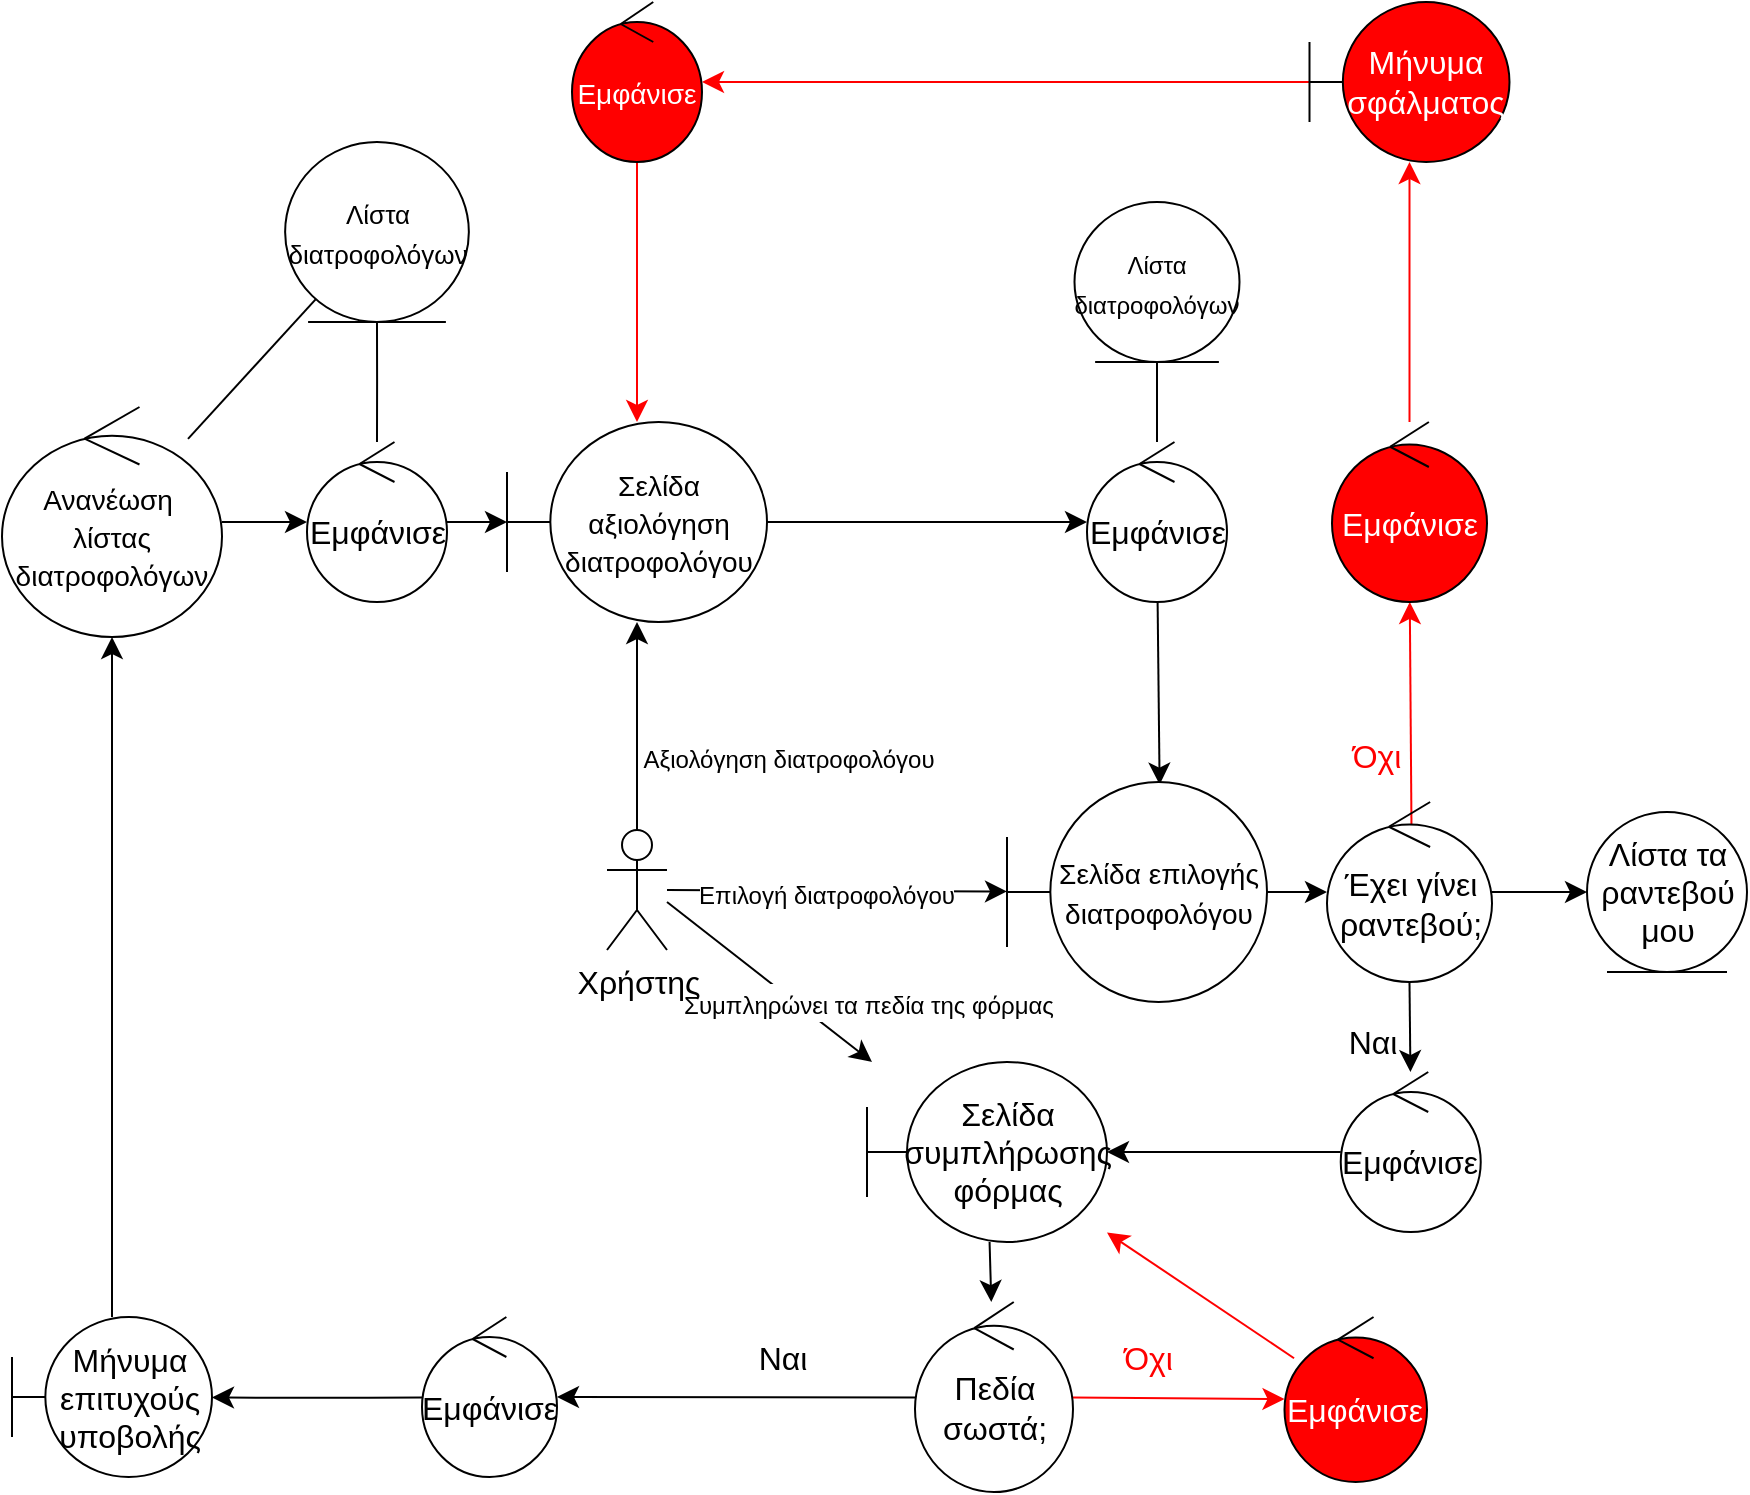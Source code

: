 <mxfile version="20.8.16" type="device"><diagram name="Σελίδα-1" id="CsE6YNoTUhBlBd0UO_HM"><mxGraphModel dx="1050" dy="613" grid="1" gridSize="10" guides="1" tooltips="1" connect="1" arrows="1" fold="1" page="1" pageScale="1" pageWidth="1169" pageHeight="827" math="0" shadow="0"><root><mxCell id="0"/><mxCell id="1" parent="0"/><mxCell id="NPoixGDkpMfQCLvvEqdP-10" value="" style="edgeStyle=none;curved=1;rounded=0;orthogonalLoop=1;jettySize=auto;html=1;fontSize=12;startSize=8;endSize=8;strokeColor=#000000;" parent="1" source="NPoixGDkpMfQCLvvEqdP-7" target="NPoixGDkpMfQCLvvEqdP-9" edge="1"><mxGeometry relative="1" as="geometry"/></mxCell><mxCell id="NPoixGDkpMfQCLvvEqdP-25" value="&lt;font style=&quot;font-size: 12px;&quot;&gt;Αξιολόγηση διατροφολόγου&lt;/font&gt;" style="edgeLabel;html=1;align=center;verticalAlign=middle;resizable=0;points=[];fontSize=16;fontColor=#000000;" parent="NPoixGDkpMfQCLvvEqdP-10" vertex="1" connectable="0"><mxGeometry x="-0.293" relative="1" as="geometry"><mxPoint x="75" as="offset"/></mxGeometry></mxCell><mxCell id="NPoixGDkpMfQCLvvEqdP-23" value="" style="edgeStyle=none;curved=1;rounded=0;orthogonalLoop=1;jettySize=auto;html=1;fontSize=12;startSize=8;endSize=8;strokeColor=#000000;" parent="1" source="NPoixGDkpMfQCLvvEqdP-7" target="NPoixGDkpMfQCLvvEqdP-15" edge="1"><mxGeometry relative="1" as="geometry"/></mxCell><mxCell id="NPoixGDkpMfQCLvvEqdP-24" value="&lt;font style=&quot;font-size: 12px;&quot;&gt;Επιλογή διατροφολόγου&lt;/font&gt;" style="edgeLabel;html=1;align=center;verticalAlign=middle;resizable=0;points=[];fontSize=16;fontColor=#000000;" parent="NPoixGDkpMfQCLvvEqdP-23" vertex="1" connectable="0"><mxGeometry x="-0.175" y="-3" relative="1" as="geometry"><mxPoint x="9" y="-3" as="offset"/></mxGeometry></mxCell><mxCell id="NPoixGDkpMfQCLvvEqdP-34" value="" style="edgeStyle=none;curved=1;rounded=0;orthogonalLoop=1;jettySize=auto;html=1;fontSize=12;startSize=8;endSize=8;strokeColor=#000000;" parent="1" source="NPoixGDkpMfQCLvvEqdP-7" edge="1"><mxGeometry relative="1" as="geometry"><Array as="points"><mxPoint x="332.5" y="450"/></Array><mxPoint x="435" y="530" as="targetPoint"/></mxGeometry></mxCell><mxCell id="NPoixGDkpMfQCLvvEqdP-35" value="&lt;font style=&quot;font-size: 12px;&quot;&gt;Συμπληρώνει τα πεδία της φόρμας&lt;/font&gt;" style="edgeLabel;html=1;align=center;verticalAlign=middle;resizable=0;points=[];fontSize=16;fontColor=#000000;" parent="NPoixGDkpMfQCLvvEqdP-34" vertex="1" connectable="0"><mxGeometry x="0.15" relative="1" as="geometry"><mxPoint x="41" y="4" as="offset"/></mxGeometry></mxCell><mxCell id="NPoixGDkpMfQCLvvEqdP-7" value="Χρήστης" style="shape=umlActor;verticalLabelPosition=bottom;verticalAlign=top;html=1;outlineConnect=0;fontSize=16;" parent="1" vertex="1"><mxGeometry x="302.5" y="414" width="30" height="60" as="geometry"/></mxCell><mxCell id="NPoixGDkpMfQCLvvEqdP-13" value="" style="edgeStyle=none;curved=1;rounded=0;orthogonalLoop=1;jettySize=auto;html=1;fontSize=12;startSize=8;endSize=8;strokeColor=#000000;" parent="1" source="NPoixGDkpMfQCLvvEqdP-9" target="NPoixGDkpMfQCLvvEqdP-11" edge="1"><mxGeometry relative="1" as="geometry"/></mxCell><mxCell id="NPoixGDkpMfQCLvvEqdP-9" value="&lt;font style=&quot;font-size: 14px;&quot;&gt;Σελίδα αξιολόγηση διατροφολόγου&lt;/font&gt;" style="shape=umlBoundary;whiteSpace=wrap;html=1;fontSize=16;strokeColor=#000000;fontColor=#000000;" parent="1" vertex="1"><mxGeometry x="252.5" y="210" width="130" height="100" as="geometry"/></mxCell><mxCell id="NPoixGDkpMfQCLvvEqdP-14" value="" style="edgeStyle=none;curved=1;rounded=0;orthogonalLoop=1;jettySize=auto;html=1;fontSize=12;startSize=8;endSize=8;strokeColor=#000000;endArrow=none;endFill=0;" parent="1" source="NPoixGDkpMfQCLvvEqdP-11" target="NPoixGDkpMfQCLvvEqdP-12" edge="1"><mxGeometry relative="1" as="geometry"/></mxCell><mxCell id="NPoixGDkpMfQCLvvEqdP-16" value="" style="edgeStyle=none;curved=1;rounded=0;orthogonalLoop=1;jettySize=auto;html=1;fontSize=12;startSize=8;endSize=8;entryX=0.587;entryY=0.012;entryDx=0;entryDy=0;entryPerimeter=0;strokeColor=#000000;" parent="1" source="NPoixGDkpMfQCLvvEqdP-11" target="NPoixGDkpMfQCLvvEqdP-15" edge="1"><mxGeometry relative="1" as="geometry"/></mxCell><mxCell id="NPoixGDkpMfQCLvvEqdP-11" value="&lt;font&gt;Εμφάνισε&lt;/font&gt;" style="ellipse;shape=umlControl;whiteSpace=wrap;html=1;fontSize=16;strokeColor=#000000;fontColor=#000000;" parent="1" vertex="1"><mxGeometry x="542.5" y="220" width="70" height="80" as="geometry"/></mxCell><mxCell id="NPoixGDkpMfQCLvvEqdP-12" value="&lt;font style=&quot;font-size: 12px;&quot;&gt;Λίστα διατροφολόγων&lt;/font&gt;" style="ellipse;shape=umlEntity;whiteSpace=wrap;html=1;fontSize=16;strokeColor=#000000;fontColor=#000000;" parent="1" vertex="1"><mxGeometry x="536.25" y="100" width="82.5" height="80" as="geometry"/></mxCell><mxCell id="NPoixGDkpMfQCLvvEqdP-26" value="" style="edgeStyle=none;curved=1;rounded=0;orthogonalLoop=1;jettySize=auto;html=1;fontSize=12;startSize=8;endSize=8;strokeColor=#000000;" parent="1" source="NPoixGDkpMfQCLvvEqdP-15" target="NPoixGDkpMfQCLvvEqdP-19" edge="1"><mxGeometry relative="1" as="geometry"/></mxCell><mxCell id="NPoixGDkpMfQCLvvEqdP-15" value="&lt;font style=&quot;font-size: 14px;&quot;&gt;Σελίδα επιλογής διατροφολόγου&lt;/font&gt;" style="shape=umlBoundary;whiteSpace=wrap;html=1;fontSize=16;strokeColor=#000000;fontColor=#000000;" parent="1" vertex="1"><mxGeometry x="502.5" y="390" width="130" height="110" as="geometry"/></mxCell><mxCell id="NPoixGDkpMfQCLvvEqdP-22" value="" style="edgeStyle=none;curved=1;rounded=0;orthogonalLoop=1;jettySize=auto;html=1;fontSize=12;startSize=8;endSize=8;strokeColor=#000000;" parent="1" source="NPoixGDkpMfQCLvvEqdP-19" target="NPoixGDkpMfQCLvvEqdP-21" edge="1"><mxGeometry relative="1" as="geometry"/></mxCell><mxCell id="NPoixGDkpMfQCLvvEqdP-28" value="" style="edgeStyle=none;curved=1;rounded=0;orthogonalLoop=1;jettySize=auto;html=1;fontSize=12;startSize=8;endSize=8;strokeColor=#000000;" parent="1" source="NPoixGDkpMfQCLvvEqdP-19" target="NPoixGDkpMfQCLvvEqdP-27" edge="1"><mxGeometry relative="1" as="geometry"><mxPoint x="632.5" y="520" as="targetPoint"/></mxGeometry></mxCell><mxCell id="NPoixGDkpMfQCLvvEqdP-32" value="&lt;font&gt;Ναι&lt;/font&gt;" style="edgeLabel;html=1;align=center;verticalAlign=middle;resizable=0;points=[];fontSize=16;fontColor=#000000;" parent="NPoixGDkpMfQCLvvEqdP-28" vertex="1" connectable="0"><mxGeometry x="0.3" y="3" relative="1" as="geometry"><mxPoint x="-22" as="offset"/></mxGeometry></mxCell><mxCell id="NPoixGDkpMfQCLvvEqdP-75" value="" style="edgeStyle=none;curved=1;rounded=0;orthogonalLoop=1;jettySize=auto;html=1;fontSize=12;startSize=8;endSize=8;exitX=0.512;exitY=0.132;exitDx=0;exitDy=0;exitPerimeter=0;strokeColor=#FF0000;fontColor=#FF0000;" parent="1" source="NPoixGDkpMfQCLvvEqdP-19" target="NPoixGDkpMfQCLvvEqdP-60" edge="1"><mxGeometry relative="1" as="geometry"/></mxCell><mxCell id="NPoixGDkpMfQCLvvEqdP-76" value="Όχι" style="edgeLabel;html=1;align=center;verticalAlign=middle;resizable=0;points=[];fontSize=16;fontColor=#FF0000;" parent="NPoixGDkpMfQCLvvEqdP-75" vertex="1" connectable="0"><mxGeometry x="-0.372" relative="1" as="geometry"><mxPoint x="-18" as="offset"/></mxGeometry></mxCell><mxCell id="NPoixGDkpMfQCLvvEqdP-19" value="&lt;font&gt;Έχει γίνει ραντεβού;&lt;/font&gt;" style="ellipse;shape=umlControl;whiteSpace=wrap;html=1;fontSize=16;strokeColor=#000000;fontColor=#000000;" parent="1" vertex="1"><mxGeometry x="662.5" y="400" width="82.5" height="90" as="geometry"/></mxCell><mxCell id="NPoixGDkpMfQCLvvEqdP-21" value="&lt;font&gt;Λίστα τα ραντεβού μου&lt;/font&gt;" style="ellipse;shape=umlEntity;whiteSpace=wrap;html=1;fontSize=16;strokeColor=#000000;fontColor=#000000;" parent="1" vertex="1"><mxGeometry x="792.5" y="405" width="80" height="80" as="geometry"/></mxCell><mxCell id="NPoixGDkpMfQCLvvEqdP-36" value="" style="edgeStyle=none;curved=1;rounded=0;orthogonalLoop=1;jettySize=auto;html=1;fontSize=12;startSize=8;endSize=8;strokeColor=#000000;" parent="1" source="NPoixGDkpMfQCLvvEqdP-27" target="NPoixGDkpMfQCLvvEqdP-33" edge="1"><mxGeometry relative="1" as="geometry"/></mxCell><mxCell id="NPoixGDkpMfQCLvvEqdP-27" value="&lt;font&gt;Εμφάνισε&lt;/font&gt;" style="ellipse;shape=umlControl;whiteSpace=wrap;html=1;fontSize=16;strokeColor=#000000;fontColor=#000000;" parent="1" vertex="1"><mxGeometry x="669.37" y="535" width="70" height="80" as="geometry"/></mxCell><mxCell id="NPoixGDkpMfQCLvvEqdP-80" value="" style="edgeStyle=none;curved=1;rounded=0;orthogonalLoop=1;jettySize=auto;html=1;fontSize=12;startSize=8;endSize=8;strokeColor=#000000;" parent="1" source="NPoixGDkpMfQCLvvEqdP-33" target="NPoixGDkpMfQCLvvEqdP-37" edge="1"><mxGeometry relative="1" as="geometry"/></mxCell><mxCell id="NPoixGDkpMfQCLvvEqdP-33" value="&lt;font&gt;Σελίδα συμπλήρωσης φόρμας&lt;/font&gt;" style="shape=umlBoundary;whiteSpace=wrap;html=1;fontSize=16;strokeColor=#000000;fontColor=#000000;" parent="1" vertex="1"><mxGeometry x="432.5" y="530" width="120" height="90" as="geometry"/></mxCell><mxCell id="NPoixGDkpMfQCLvvEqdP-82" value="" style="edgeStyle=none;curved=1;rounded=0;orthogonalLoop=1;jettySize=auto;html=1;fontSize=12;startSize=8;endSize=8;exitX=0.031;exitY=0.503;exitDx=0;exitDy=0;exitPerimeter=0;strokeColor=#000000;" parent="1" source="NPoixGDkpMfQCLvvEqdP-37" target="NPoixGDkpMfQCLvvEqdP-40" edge="1"><mxGeometry relative="1" as="geometry"><mxPoint x="352.24" y="699.58" as="targetPoint"/></mxGeometry></mxCell><mxCell id="NPoixGDkpMfQCLvvEqdP-83" value="&lt;font&gt;Ναι&lt;/font&gt;" style="edgeLabel;html=1;align=center;verticalAlign=middle;resizable=0;points=[];fontSize=16;fontColor=#000000;" parent="NPoixGDkpMfQCLvvEqdP-82" vertex="1" connectable="0"><mxGeometry x="-0.523" y="2" relative="1" as="geometry"><mxPoint x="-26" y="-22" as="offset"/></mxGeometry></mxCell><mxCell id="NPoixGDkpMfQCLvvEqdP-91" value="" style="edgeStyle=none;curved=1;rounded=0;orthogonalLoop=1;jettySize=auto;html=1;fontSize=12;startSize=8;endSize=8;strokeColor=#FF0000;fontColor=#FF0000;" parent="1" source="NPoixGDkpMfQCLvvEqdP-37" target="NPoixGDkpMfQCLvvEqdP-88" edge="1"><mxGeometry relative="1" as="geometry"/></mxCell><mxCell id="NPoixGDkpMfQCLvvEqdP-95" value="Όχι&amp;nbsp;" style="edgeLabel;html=1;align=center;verticalAlign=middle;resizable=0;points=[];fontSize=16;fontColor=#FF0000;" parent="NPoixGDkpMfQCLvvEqdP-91" vertex="1" connectable="0"><mxGeometry x="-0.292" y="-2" relative="1" as="geometry"><mxPoint x="2" y="-22" as="offset"/></mxGeometry></mxCell><mxCell id="NPoixGDkpMfQCLvvEqdP-37" value="&lt;font&gt;Πεδία σωστά;&lt;/font&gt;" style="ellipse;shape=umlControl;whiteSpace=wrap;html=1;fontSize=16;strokeColor=#000000;fontColor=#000000;" parent="1" vertex="1"><mxGeometry x="456.5" y="650" width="79" height="95" as="geometry"/></mxCell><mxCell id="NPoixGDkpMfQCLvvEqdP-51" value="" style="edgeStyle=none;curved=1;rounded=0;orthogonalLoop=1;jettySize=auto;html=1;fontSize=12;startSize=8;endSize=8;strokeColor=#000000;" parent="1" source="NPoixGDkpMfQCLvvEqdP-39" target="NPoixGDkpMfQCLvvEqdP-44" edge="1"><mxGeometry relative="1" as="geometry"/></mxCell><mxCell id="NPoixGDkpMfQCLvvEqdP-39" value="&lt;font&gt;Μήνυμα επιτυχούς υποβολής&lt;/font&gt;" style="shape=umlBoundary;whiteSpace=wrap;html=1;fontSize=16;strokeColor=#000000;fontColor=#000000;" parent="1" vertex="1"><mxGeometry x="5" y="657.5" width="100" height="80" as="geometry"/></mxCell><mxCell id="NPoixGDkpMfQCLvvEqdP-50" value="" style="edgeStyle=none;curved=1;rounded=0;orthogonalLoop=1;jettySize=auto;html=1;fontSize=12;startSize=8;endSize=8;strokeColor=#000000;" parent="1" source="NPoixGDkpMfQCLvvEqdP-40" target="NPoixGDkpMfQCLvvEqdP-39" edge="1"><mxGeometry relative="1" as="geometry"><Array as="points"><mxPoint x="162.5" y="698"/></Array></mxGeometry></mxCell><mxCell id="NPoixGDkpMfQCLvvEqdP-40" value="&lt;font&gt;Εμφάνισε&lt;/font&gt;" style="ellipse;shape=umlControl;whiteSpace=wrap;html=1;fontSize=16;strokeColor=#000000;fontColor=#000000;" parent="1" vertex="1"><mxGeometry x="210" y="657.5" width="67.5" height="80" as="geometry"/></mxCell><mxCell id="NPoixGDkpMfQCLvvEqdP-47" value="" style="edgeStyle=none;curved=1;rounded=0;orthogonalLoop=1;jettySize=auto;html=1;fontSize=12;startSize=8;endSize=8;strokeColor=#000000;startArrow=none;startFill=0;endArrow=none;endFill=0;" parent="1" source="NPoixGDkpMfQCLvvEqdP-44" target="NPoixGDkpMfQCLvvEqdP-46" edge="1"><mxGeometry relative="1" as="geometry"/></mxCell><mxCell id="NPoixGDkpMfQCLvvEqdP-86" value="" style="edgeStyle=none;curved=1;rounded=0;orthogonalLoop=1;jettySize=auto;html=1;fontSize=12;startSize=8;endSize=8;strokeColor=#000000;" parent="1" source="NPoixGDkpMfQCLvvEqdP-44" target="NPoixGDkpMfQCLvvEqdP-85" edge="1"><mxGeometry relative="1" as="geometry"/></mxCell><mxCell id="NPoixGDkpMfQCLvvEqdP-44" value="&lt;font style=&quot;font-size: 14px;&quot;&gt;Ανανέωση&amp;nbsp;&lt;br&gt;λίστας διατροφολόγων&lt;/font&gt;" style="ellipse;shape=umlControl;whiteSpace=wrap;html=1;fontSize=16;strokeColor=#000000;fontColor=#000000;" parent="1" vertex="1"><mxGeometry y="202.5" width="110" height="115" as="geometry"/></mxCell><mxCell id="mWqRKD8Z1oJEqnyW0jgy-3" value="" style="edgeStyle=orthogonalEdgeStyle;rounded=0;orthogonalLoop=1;jettySize=auto;html=1;strokeColor=#000000;endArrow=none;endFill=0;" parent="1" source="NPoixGDkpMfQCLvvEqdP-46" target="NPoixGDkpMfQCLvvEqdP-85" edge="1"><mxGeometry relative="1" as="geometry"/></mxCell><mxCell id="NPoixGDkpMfQCLvvEqdP-46" value="&lt;font style=&quot;font-size: 13px;&quot;&gt;Λίστα διατροφολόγων&lt;/font&gt;" style="ellipse;shape=umlEntity;whiteSpace=wrap;html=1;fontSize=16;strokeColor=#000000;" parent="1" vertex="1"><mxGeometry x="141.56" y="70" width="91.87" height="90" as="geometry"/></mxCell><mxCell id="NPoixGDkpMfQCLvvEqdP-72" value="" style="edgeStyle=none;curved=1;rounded=0;orthogonalLoop=1;jettySize=auto;html=1;fontSize=12;startSize=8;endSize=8;strokeColor=#FF0000;fontColor=#FF0000;" parent="1" source="NPoixGDkpMfQCLvvEqdP-59" target="NPoixGDkpMfQCLvvEqdP-71" edge="1"><mxGeometry relative="1" as="geometry"/></mxCell><mxCell id="NPoixGDkpMfQCLvvEqdP-59" value="Μήνυμα σφάλματος" style="shape=umlBoundary;whiteSpace=wrap;html=1;fontSize=16;fontColor=#FFFFFF;fillColor=#FF0000;" parent="1" vertex="1"><mxGeometry x="653.75" width="100" height="80" as="geometry"/></mxCell><mxCell id="NPoixGDkpMfQCLvvEqdP-63" value="" style="edgeStyle=none;curved=1;rounded=0;orthogonalLoop=1;jettySize=auto;html=1;fontSize=12;startSize=8;endSize=8;strokeColor=#FF0000;fontColor=#FF0000;" parent="1" source="NPoixGDkpMfQCLvvEqdP-60" target="NPoixGDkpMfQCLvvEqdP-59" edge="1"><mxGeometry relative="1" as="geometry"/></mxCell><mxCell id="NPoixGDkpMfQCLvvEqdP-60" value="Εμφάνισε" style="ellipse;shape=umlControl;whiteSpace=wrap;html=1;fontSize=16;fontColor=#FFFFFF;fillColor=#FF0000;" parent="1" vertex="1"><mxGeometry x="665" y="210" width="77.5" height="90" as="geometry"/></mxCell><mxCell id="NPoixGDkpMfQCLvvEqdP-73" value="" style="edgeStyle=none;curved=1;rounded=0;orthogonalLoop=1;jettySize=auto;html=1;fontSize=12;startSize=8;endSize=8;strokeColor=#FF0000;fontColor=#FF0000;" parent="1" source="NPoixGDkpMfQCLvvEqdP-71" target="NPoixGDkpMfQCLvvEqdP-9" edge="1"><mxGeometry relative="1" as="geometry"/></mxCell><mxCell id="NPoixGDkpMfQCLvvEqdP-71" value="&lt;font style=&quot;font-size: 14px;&quot;&gt;Εμφάνισε&lt;/font&gt;" style="ellipse;shape=umlControl;whiteSpace=wrap;html=1;fontSize=16;fontColor=#FFFFFF;fillColor=#FF0000;" parent="1" vertex="1"><mxGeometry x="285" width="65" height="80" as="geometry"/></mxCell><mxCell id="NPoixGDkpMfQCLvvEqdP-87" value="" style="edgeStyle=none;curved=1;rounded=0;orthogonalLoop=1;jettySize=auto;html=1;fontSize=12;startSize=8;endSize=8;strokeColor=#000000;" parent="1" source="NPoixGDkpMfQCLvvEqdP-85" target="NPoixGDkpMfQCLvvEqdP-9" edge="1"><mxGeometry relative="1" as="geometry"/></mxCell><mxCell id="NPoixGDkpMfQCLvvEqdP-85" value="Εμφάνισε" style="ellipse;shape=umlControl;whiteSpace=wrap;html=1;fontSize=16;strokeColor=#000000;" parent="1" vertex="1"><mxGeometry x="152.5" y="220" width="70" height="80" as="geometry"/></mxCell><mxCell id="NPoixGDkpMfQCLvvEqdP-96" value="" style="edgeStyle=none;curved=1;rounded=0;orthogonalLoop=1;jettySize=auto;html=1;fontSize=12;startSize=8;endSize=8;strokeColor=#FF0000;fontColor=#FF0000;" parent="1" source="NPoixGDkpMfQCLvvEqdP-88" target="NPoixGDkpMfQCLvvEqdP-33" edge="1"><mxGeometry relative="1" as="geometry"/></mxCell><mxCell id="NPoixGDkpMfQCLvvEqdP-88" value="Εμφάνισε" style="ellipse;shape=umlControl;whiteSpace=wrap;html=1;fontSize=16;fontColor=#FFFFFF;fillColor=#FF0000;" parent="1" vertex="1"><mxGeometry x="641.25" y="657.5" width="71.25" height="82.5" as="geometry"/></mxCell></root></mxGraphModel></diagram></mxfile>